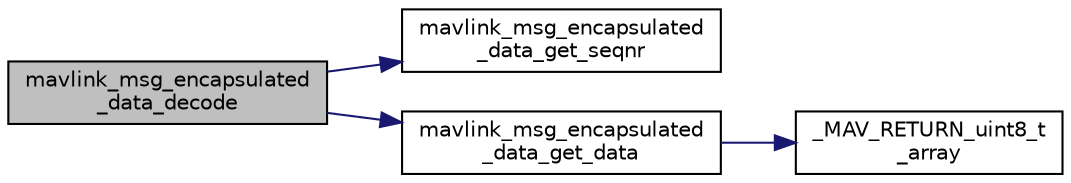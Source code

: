 digraph "mavlink_msg_encapsulated_data_decode"
{
 // INTERACTIVE_SVG=YES
  edge [fontname="Helvetica",fontsize="10",labelfontname="Helvetica",labelfontsize="10"];
  node [fontname="Helvetica",fontsize="10",shape=record];
  rankdir="LR";
  Node1 [label="mavlink_msg_encapsulated\l_data_decode",height=0.2,width=0.4,color="black", fillcolor="grey75", style="filled" fontcolor="black"];
  Node1 -> Node2 [color="midnightblue",fontsize="10",style="solid",fontname="Helvetica"];
  Node2 [label="mavlink_msg_encapsulated\l_data_get_seqnr",height=0.2,width=0.4,color="black", fillcolor="white", style="filled",URL="$mavlink__msg__encapsulated__data_8h.html#a1613d4a4636e9f21b10f52d2db295c4b",tooltip="Send a encapsulated_data message. "];
  Node1 -> Node3 [color="midnightblue",fontsize="10",style="solid",fontname="Helvetica"];
  Node3 [label="mavlink_msg_encapsulated\l_data_get_data",height=0.2,width=0.4,color="black", fillcolor="white", style="filled",URL="$mavlink__msg__encapsulated__data_8h.html#a622c7c69fc1d201985b95b30d1dc97d8",tooltip="Get field data from encapsulated_data message. "];
  Node3 -> Node4 [color="midnightblue",fontsize="10",style="solid",fontname="Helvetica"];
  Node4 [label="_MAV_RETURN_uint8_t\l_array",height=0.2,width=0.4,color="black", fillcolor="white", style="filled",URL="$v0_89_2protocol_8h.html#a0577ed5da38b4eed5472e27dc94026c3"];
}
